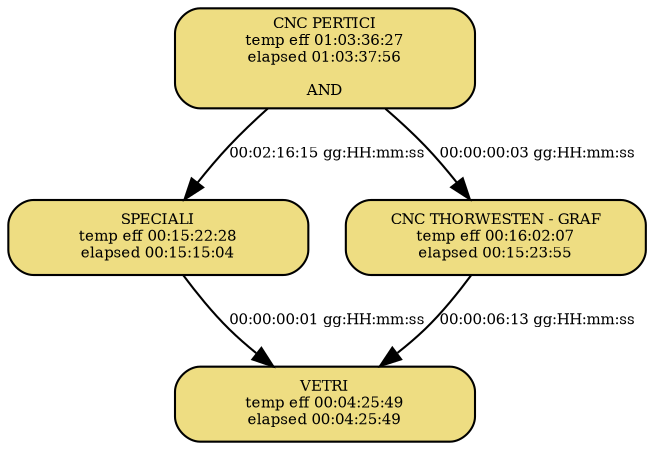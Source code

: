 digraph G {
  size="6"; 
E0 [shape=box, style="filled, rounded", width=2, fontsize=7, fillcolor="lightgoldenrod", label="SPECIALI\n temp eff 00:15:22:28 \n elapsed 00:15:15:04 \n"];
E1 [shape=box, style="filled, rounded", width=2, fontsize=7, fillcolor="lightgoldenrod", label="VETRI\n temp eff 00:04:25:49 \n elapsed 00:04:25:49 \n"];
E2 [shape=box, style="filled, rounded", width=2, fontsize=7, fillcolor="lightgoldenrod", label="CNC PERTICI\n temp eff 01:03:36:27 \n elapsed 01:03:37:56 \n\n AND "];
E4 [shape=box, style="filled, rounded", width=2, fontsize=7, fillcolor="lightgoldenrod", label="CNC THORWESTEN - GRAF\n temp eff 00:16:02:07 \n elapsed 00:15:23:55 \n"];
E4 -> E1 [fontsize=7, label="00:00:06:13 gg:HH:mm:ss"];
E2 -> E0 [fontsize=7, label="00:02:16:15 gg:HH:mm:ss"];
E2 -> E4 [fontsize=7, label="00:00:00:03 gg:HH:mm:ss"];
E0 -> E1 [fontsize=7, label="00:00:00:01 gg:HH:mm:ss"];
}
